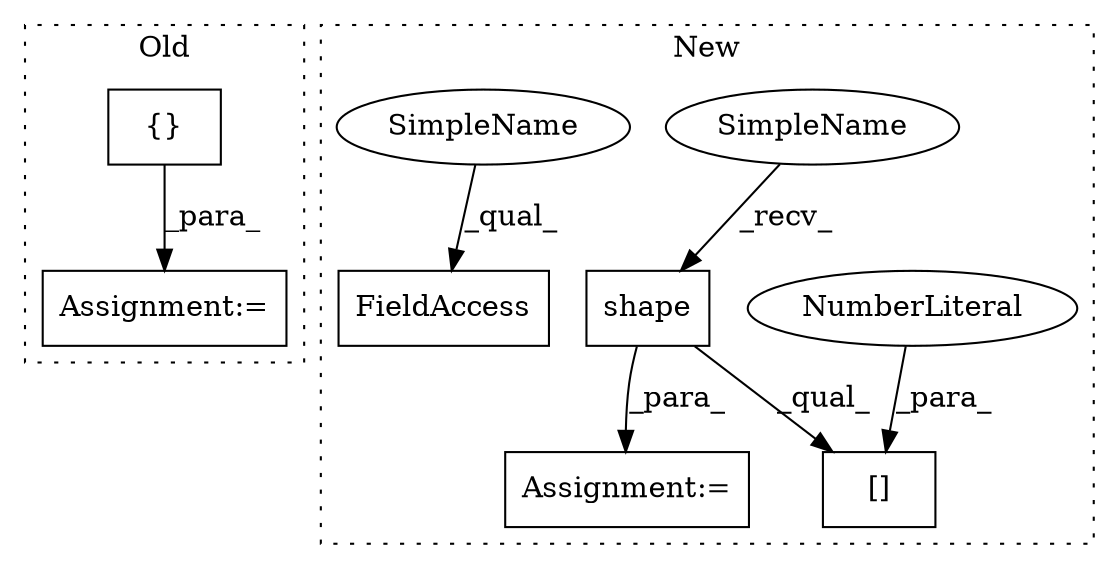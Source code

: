 digraph G {
subgraph cluster0 {
1 [label="{}" a="4" s="1517" l="2" shape="box"];
7 [label="Assignment:=" a="7" s="1507" l="1" shape="box"];
label = "Old";
style="dotted";
}
subgraph cluster1 {
2 [label="shape" a="32" s="2295,2305" l="6,1" shape="box"];
3 [label="[]" a="2" s="2284,2308" l="23,1" shape="box"];
4 [label="NumberLiteral" a="34" s="2307" l="1" shape="ellipse"];
5 [label="Assignment:=" a="7" s="2234" l="1" shape="box"];
6 [label="FieldAccess" a="22" s="2310" l="16" shape="box"];
8 [label="SimpleName" a="42" s="2284" l="10" shape="ellipse"];
9 [label="SimpleName" a="42" s="2310" l="10" shape="ellipse"];
label = "New";
style="dotted";
}
1 -> 7 [label="_para_"];
2 -> 5 [label="_para_"];
2 -> 3 [label="_qual_"];
4 -> 3 [label="_para_"];
8 -> 2 [label="_recv_"];
9 -> 6 [label="_qual_"];
}